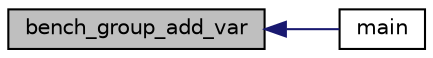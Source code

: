digraph "bench_group_add_var"
{
  edge [fontname="Helvetica",fontsize="10",labelfontname="Helvetica",labelfontsize="10"];
  node [fontname="Helvetica",fontsize="10",shape=record];
  rankdir="LR";
  Node41 [label="bench_group_add_var",height=0.2,width=0.4,color="black", fillcolor="grey75", style="filled", fontcolor="black"];
  Node41 -> Node42 [dir="back",color="midnightblue",fontsize="10",style="solid",fontname="Helvetica"];
  Node42 [label="main",height=0.2,width=0.4,color="black", fillcolor="white", style="filled",URL="$d9/d5e/bench__internal_8c.html#a3c04138a5bfe5d72780bb7e82a18e627"];
}
